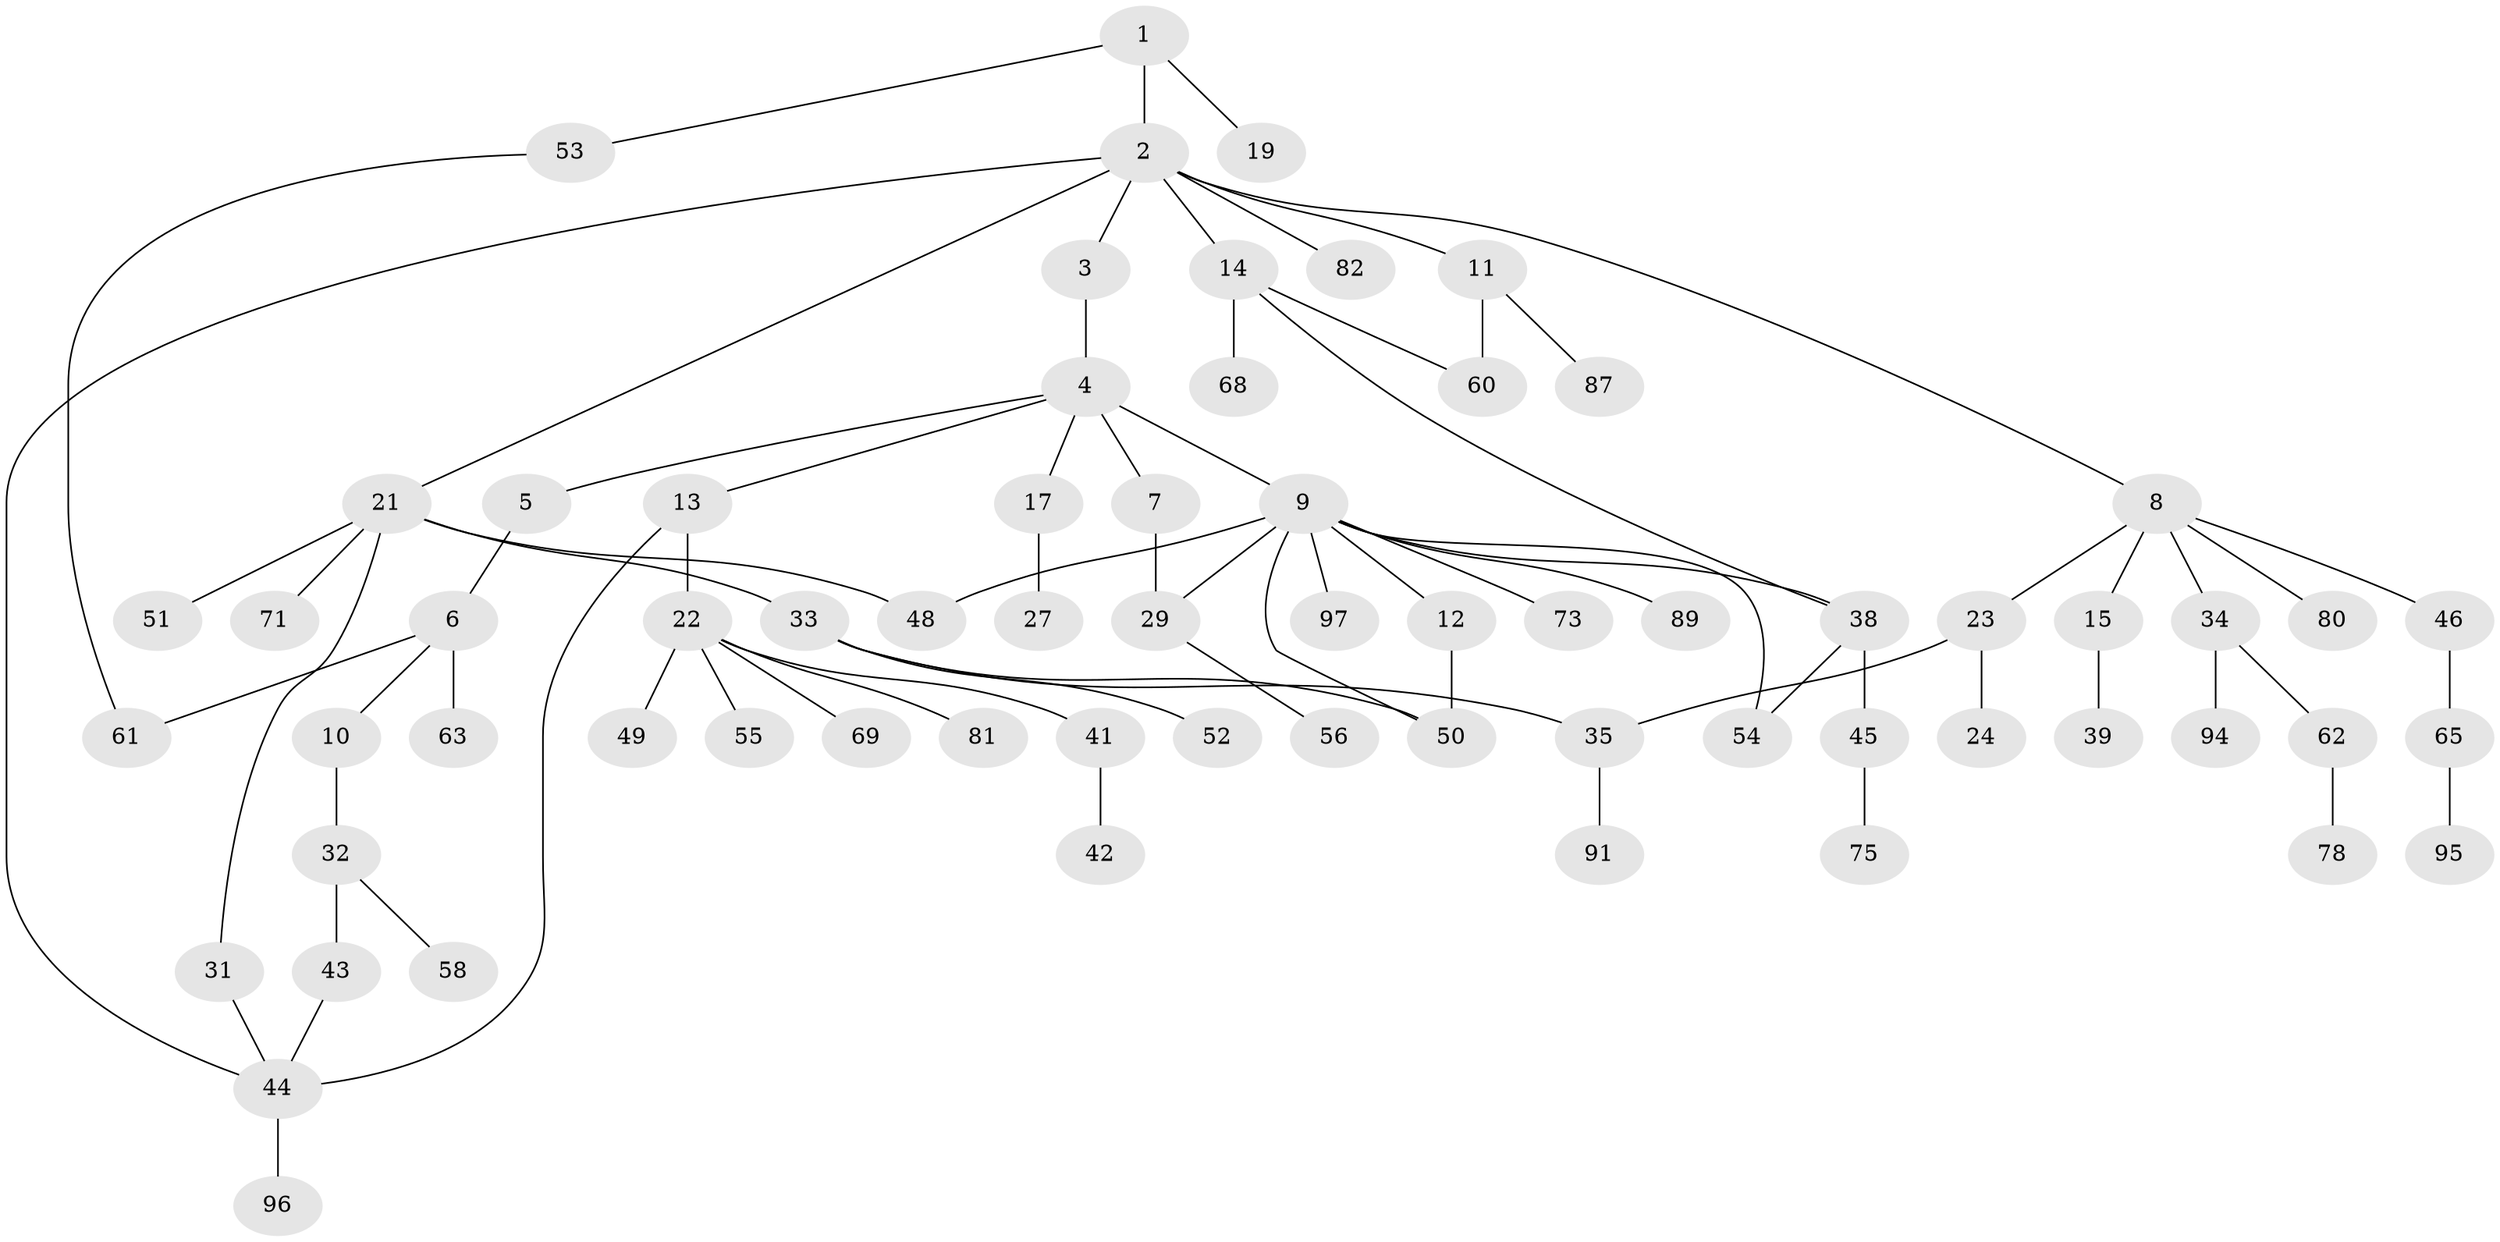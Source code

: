 // original degree distribution, {4: 0.10309278350515463, 7: 0.020618556701030927, 2: 0.31958762886597936, 5: 0.010309278350515464, 8: 0.010309278350515464, 3: 0.15463917525773196, 6: 0.010309278350515464, 1: 0.3711340206185567}
// Generated by graph-tools (version 1.1) at 2025/10/02/27/25 16:10:53]
// undirected, 67 vertices, 78 edges
graph export_dot {
graph [start="1"]
  node [color=gray90,style=filled];
  1 [super="+37"];
  2 [super="+16"];
  3;
  4 [super="+84"];
  5;
  6 [super="+40"];
  7 [super="+67"];
  8 [super="+30"];
  9 [super="+85"];
  10 [super="+72"];
  11 [super="+86"];
  12;
  13;
  14 [super="+20"];
  15 [super="+92"];
  17 [super="+18"];
  19 [super="+64"];
  21 [super="+26"];
  22 [super="+25"];
  23 [super="+28"];
  24;
  27 [super="+79"];
  29 [super="+57"];
  31;
  32;
  33 [super="+47"];
  34 [super="+36"];
  35 [super="+83"];
  38 [super="+66"];
  39;
  41;
  42;
  43 [super="+59"];
  44 [super="+74"];
  45;
  46;
  48 [super="+70"];
  49;
  50 [super="+88"];
  51;
  52;
  53 [super="+90"];
  54;
  55;
  56;
  58;
  60 [super="+77"];
  61;
  62;
  63;
  65 [super="+93"];
  68;
  69;
  71;
  73;
  75 [super="+76"];
  78;
  80;
  81;
  82;
  87;
  89;
  91;
  94;
  95;
  96;
  97;
  1 -- 2;
  1 -- 19;
  1 -- 53;
  2 -- 3;
  2 -- 8;
  2 -- 11;
  2 -- 14;
  2 -- 21;
  2 -- 82;
  2 -- 44;
  3 -- 4;
  4 -- 5;
  4 -- 7;
  4 -- 9;
  4 -- 13;
  4 -- 17;
  5 -- 6;
  6 -- 10;
  6 -- 63;
  6 -- 61;
  7 -- 29;
  8 -- 15;
  8 -- 23;
  8 -- 46;
  8 -- 34;
  8 -- 80;
  9 -- 12;
  9 -- 29;
  9 -- 38;
  9 -- 73;
  9 -- 89;
  9 -- 50;
  9 -- 97;
  9 -- 54;
  9 -- 48;
  10 -- 32;
  11 -- 87;
  11 -- 60;
  12 -- 50;
  13 -- 22;
  13 -- 44;
  14 -- 60;
  14 -- 68;
  14 -- 38;
  15 -- 39;
  17 -- 27;
  21 -- 31;
  21 -- 33;
  21 -- 48;
  21 -- 51;
  21 -- 71;
  22 -- 49;
  22 -- 69;
  22 -- 81;
  22 -- 55;
  22 -- 41;
  23 -- 24;
  23 -- 35;
  29 -- 56;
  31 -- 44;
  32 -- 43;
  32 -- 58;
  33 -- 35;
  33 -- 52;
  33 -- 50;
  34 -- 94;
  34 -- 62;
  35 -- 91;
  38 -- 45;
  38 -- 54;
  41 -- 42;
  43 -- 44;
  44 -- 96;
  45 -- 75;
  46 -- 65;
  53 -- 61;
  62 -- 78;
  65 -- 95;
}
